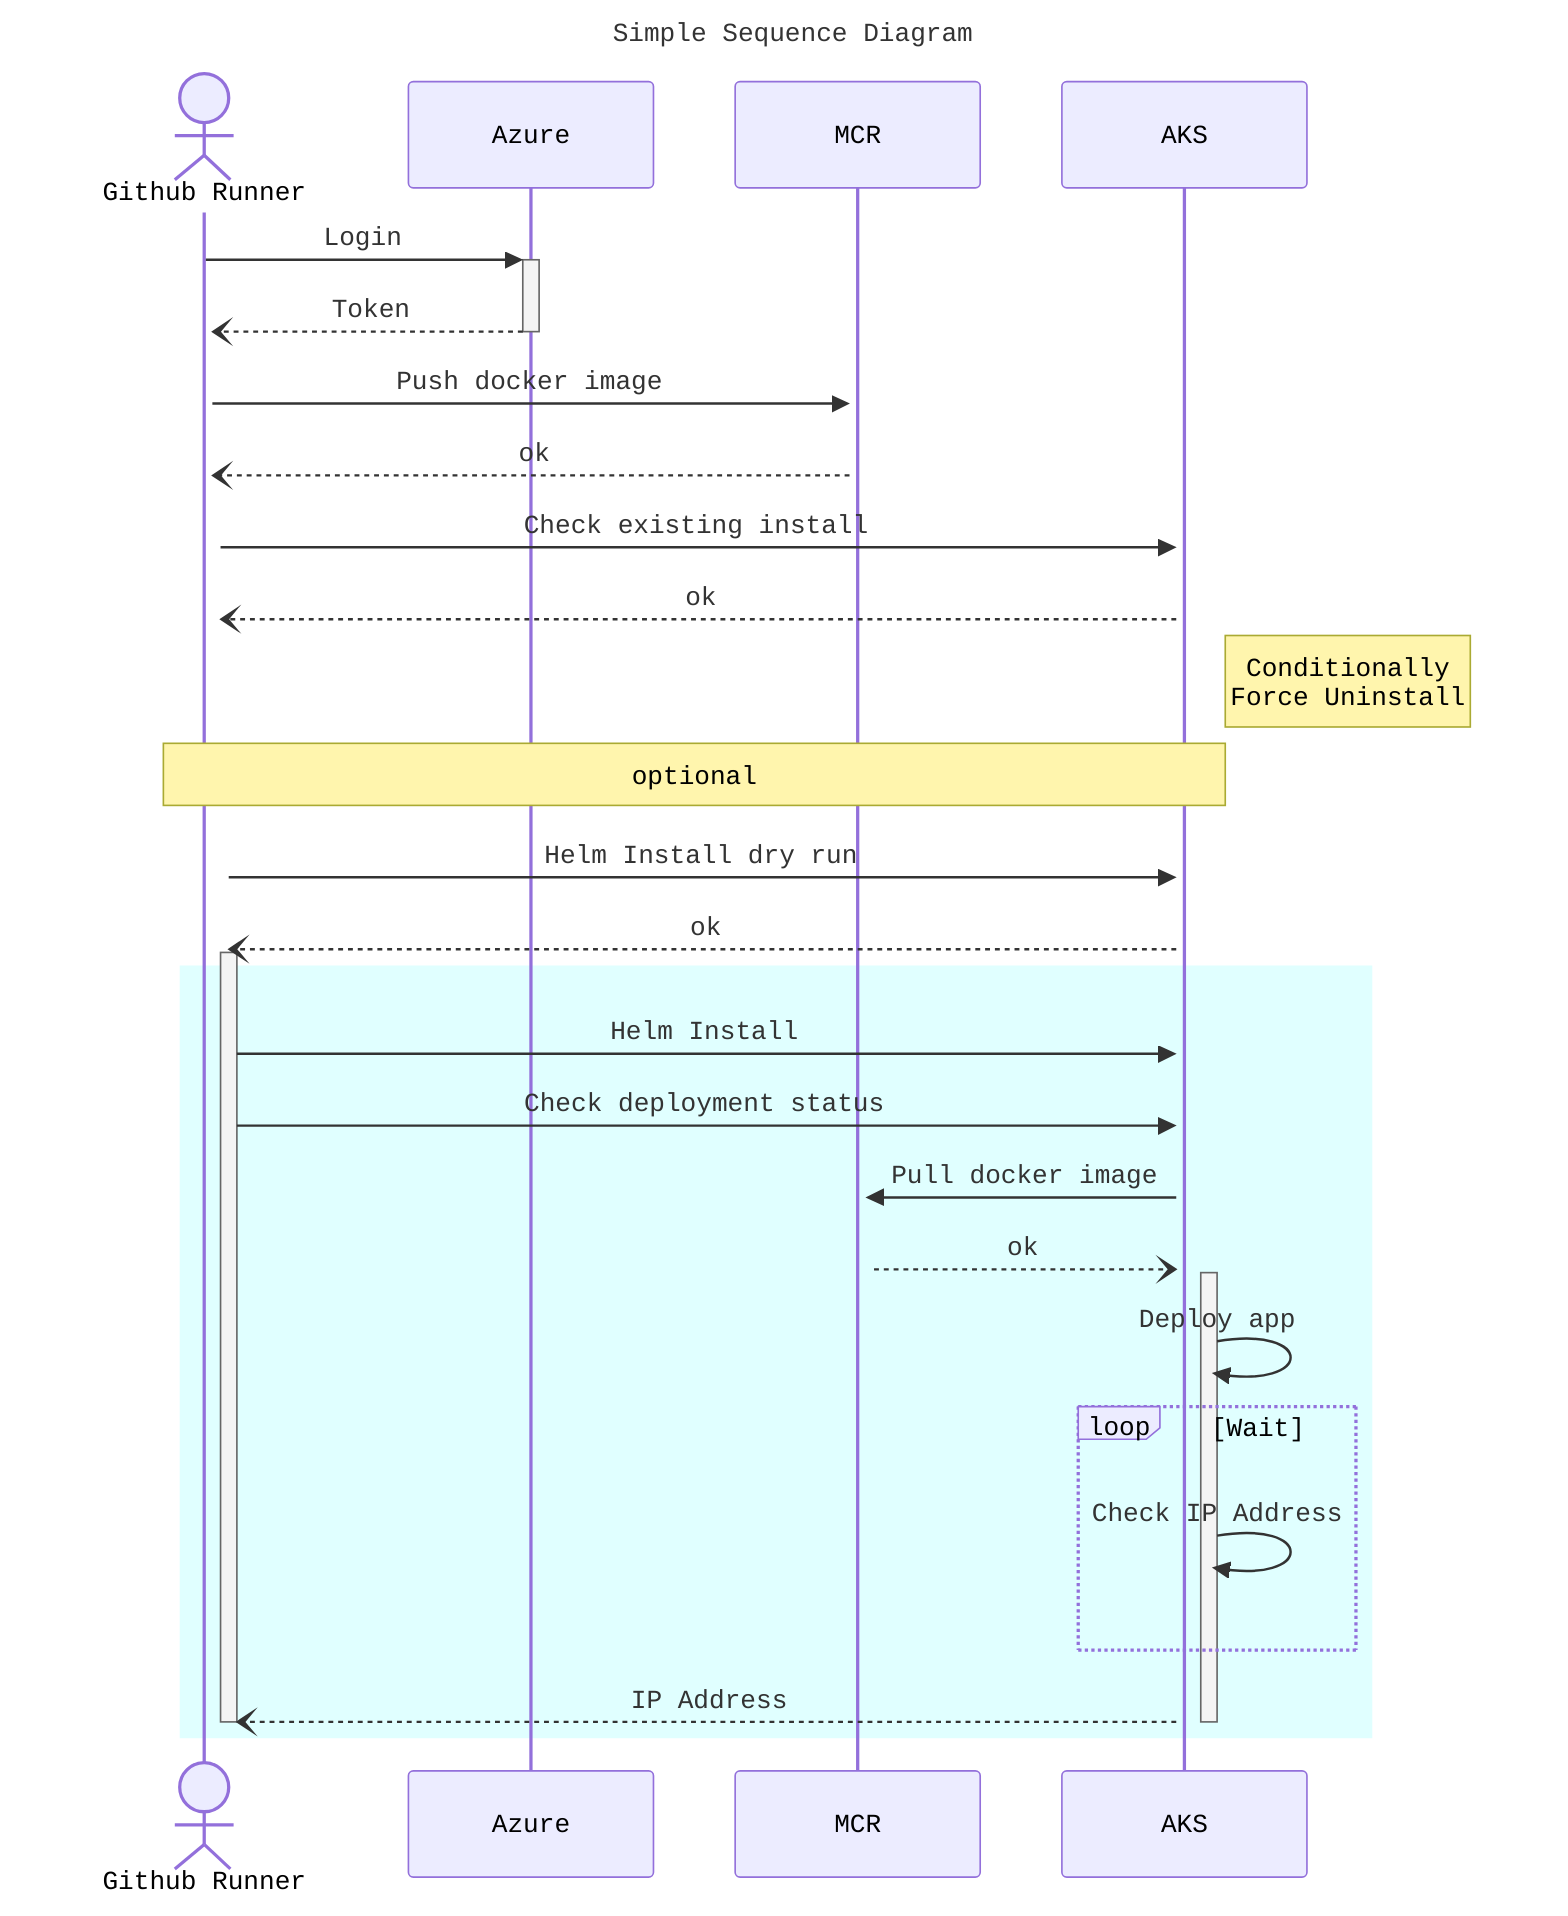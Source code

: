 ---
title: Simple Sequence Diagram
---
%%{init: {"theme": "light", "themeVariables": {"fontFamily": "Monospace"}}}%%
sequenceDiagram
    actor Github Runner
    participant Azure
    participant MCR
    participant AKS
    Github Runner->>+Azure:Login
    activate Github Runner
    Azure--)-Github Runner:Token
    Github Runner->>+MCR:Push docker image
    MCR--)+Github Runner:ok
    Github Runner->>+AKS:Check existing install
    AKS--)+Github Runner:ok
    Note right of AKS: Conditionally<br/>Force Uninstall
    Note over Github Runner, AKS: optional
    Github Runner->>+AKS:Helm Install dry run
    AKS--)+Github Runner:ok
    rect rgb(224, 255, 255)
        Github Runner->>+AKS:Helm Install
        Github Runner->>AKS:Check deployment status
        AKS->>+MCR:Pull docker image
        MCR--)+AKS:ok
        AKS->>AKS:Deploy app
        loop Wait
            AKS->>AKS:Check IP Address
        end
        AKS--)-Github Runner:IP Address
        deactivate Github Runner
    end